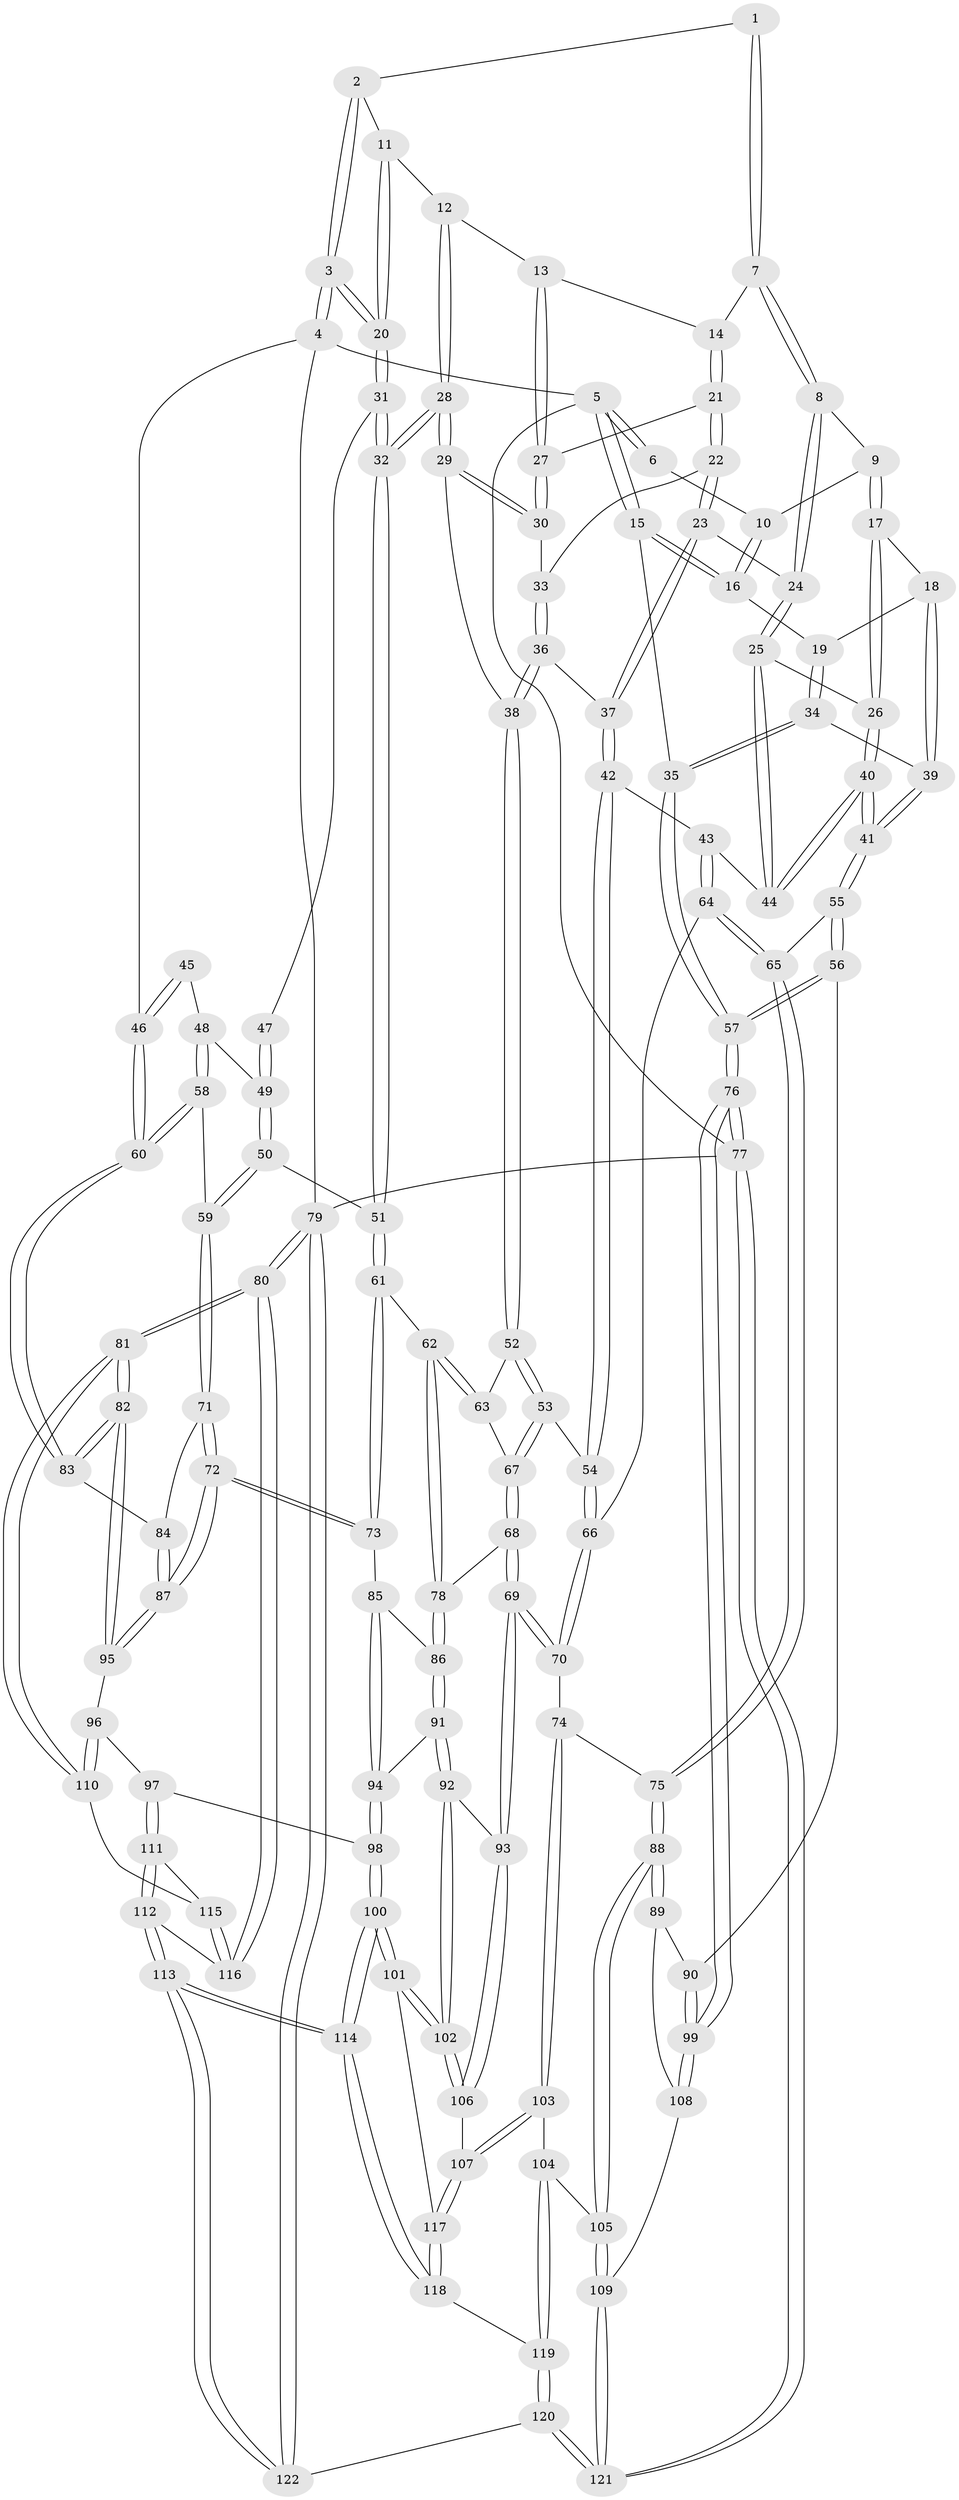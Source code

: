 // coarse degree distribution, {6: 0.09411764705882353, 5: 0.5529411764705883, 4: 0.27058823529411763, 3: 0.058823529411764705, 7: 0.023529411764705882}
// Generated by graph-tools (version 1.1) at 2025/04/03/04/25 22:04:52]
// undirected, 122 vertices, 302 edges
graph export_dot {
graph [start="1"]
  node [color=gray90,style=filled];
  1 [pos="+0.4072388422130164+0"];
  2 [pos="+0.5493564422410759+0"];
  3 [pos="+1+0"];
  4 [pos="+1+0"];
  5 [pos="+0+0"];
  6 [pos="+0.38895907412903696+0"];
  7 [pos="+0.41291288759529154+0.06189792178103165"];
  8 [pos="+0.3245816478034752+0.13288322217941778"];
  9 [pos="+0.2522094356423815+0.03989388163196682"];
  10 [pos="+0.25164055927464296+0.035388238903071426"];
  11 [pos="+0.6334517605247789+0.03586179155119436"];
  12 [pos="+0.5750251454120024+0.12580380245256095"];
  13 [pos="+0.5543446878718072+0.13484799896085806"];
  14 [pos="+0.4232661364780116+0.0874683239646636"];
  15 [pos="+0+0"];
  16 [pos="+0.12309564513460462+0.0791143828116027"];
  17 [pos="+0.23493551162211843+0.18535834905565365"];
  18 [pos="+0.18438384469703806+0.18130894139284473"];
  19 [pos="+0.15556473255507372+0.1608134304088673"];
  20 [pos="+0.7153523714034543+0.09853158083946219"];
  21 [pos="+0.4264345775664912+0.15259892157416236"];
  22 [pos="+0.4203292010539809+0.17676831663353698"];
  23 [pos="+0.3026867492606415+0.19652209583169641"];
  24 [pos="+0.30030813458942834+0.1954277593548238"];
  25 [pos="+0.27133043160576215+0.19870869089039267"];
  26 [pos="+0.24609022735724853+0.19319578213219585"];
  27 [pos="+0.5287383806714232+0.164154966564246"];
  28 [pos="+0.6361051146663417+0.2953775301309462"];
  29 [pos="+0.5328502172128835+0.29023956607952484"];
  30 [pos="+0.5139400166752961+0.21163064743574697"];
  31 [pos="+0.7627274859940728+0.16222286281690412"];
  32 [pos="+0.6705407670923493+0.3098631366962588"];
  33 [pos="+0.42213133872812764+0.18107427968783504"];
  34 [pos="+0.046671071500348826+0.21463238693686476"];
  35 [pos="+0+0.14246163976441004"];
  36 [pos="+0.4240195690298733+0.25842020411885325"];
  37 [pos="+0.36225375737867355+0.2800366029614048"];
  38 [pos="+0.4978546332227388+0.3071130396496394"];
  39 [pos="+0.12722101622914153+0.2903662191907481"];
  40 [pos="+0.18400219167551737+0.37094671718243327"];
  41 [pos="+0.14963466363554428+0.3877685003660815"];
  42 [pos="+0.32998876274373834+0.3611047729335205"];
  43 [pos="+0.31237338641501666+0.359541972554289"];
  44 [pos="+0.2844409513423377+0.3548047474983235"];
  45 [pos="+0.884713311631594+0.11451144279962895"];
  46 [pos="+1+0"];
  47 [pos="+0.7966484106783395+0.16202618453918624"];
  48 [pos="+0.968069586595288+0.2774858390856402"];
  49 [pos="+0.8628064562763853+0.2591039794469831"];
  50 [pos="+0.8081659514611981+0.38874298557232195"];
  51 [pos="+0.6856445887746808+0.3485351632467928"];
  52 [pos="+0.4812866288613854+0.3420697987624927"];
  53 [pos="+0.4080562628614871+0.4049274548684791"];
  54 [pos="+0.3600073199195789+0.3893205252922824"];
  55 [pos="+0.1145206017601842+0.4391028157970253"];
  56 [pos="+0.0009649124377679828+0.4508964687964186"];
  57 [pos="+0+0.41759222533894486"];
  58 [pos="+1+0.3468037169547172"];
  59 [pos="+0.8336758907589846+0.41036374139887344"];
  60 [pos="+1+0.358558837923488"];
  61 [pos="+0.6366793328936883+0.4497409650814894"];
  62 [pos="+0.6023385463505628+0.4660679211221504"];
  63 [pos="+0.5389583876664735+0.42423358813516326"];
  64 [pos="+0.2728665699475896+0.46780077103387735"];
  65 [pos="+0.16482294524821067+0.4970397473509266"];
  66 [pos="+0.31924388651458+0.46583630468289927"];
  67 [pos="+0.4275021596348815+0.45146229665710813"];
  68 [pos="+0.4440022750354747+0.5387226712653715"];
  69 [pos="+0.39544619643476464+0.613710076523929"];
  70 [pos="+0.3540967837739256+0.613534570559274"];
  71 [pos="+0.8353265377689615+0.47666731330497075"];
  72 [pos="+0.8284325840554367+0.5688453180948403"];
  73 [pos="+0.7254314817653708+0.567673852943556"];
  74 [pos="+0.34175447674069254+0.6165442600922009"];
  75 [pos="+0.20242741415592036+0.5677676406359651"];
  76 [pos="+0+0.6872867020994695"];
  77 [pos="+0+1"];
  78 [pos="+0.562518271757005+0.5120478433625651"];
  79 [pos="+1+1"];
  80 [pos="+1+1"];
  81 [pos="+1+1"];
  82 [pos="+1+0.6144652015373253"];
  83 [pos="+1+0.39248612300254315"];
  84 [pos="+0.996947268386042+0.4857879257818751"];
  85 [pos="+0.7117141656000392+0.5831256933521105"];
  86 [pos="+0.5913113115558933+0.5969561274163712"];
  87 [pos="+0.8435384549167063+0.5852340437073398"];
  88 [pos="+0.121534137157886+0.6995598539332138"];
  89 [pos="+0.0967493082449455+0.6872619682885628"];
  90 [pos="+0.05459404638531637+0.6392332384889322"];
  91 [pos="+0.578341163987503+0.6448286058527252"];
  92 [pos="+0.5021046110032517+0.6989314464195776"];
  93 [pos="+0.4092027883716045+0.629756815728722"];
  94 [pos="+0.677527594809521+0.6797791643198569"];
  95 [pos="+0.8742361870866582+0.6473569873340307"];
  96 [pos="+0.8724602346630836+0.6534777461568272"];
  97 [pos="+0.761630405112195+0.7237257684067091"];
  98 [pos="+0.6887071747790346+0.7138999736316196"];
  99 [pos="+0+0.688112847284724"];
  100 [pos="+0.5798339655155036+0.8679482898381506"];
  101 [pos="+0.5418950268821674+0.8194940578291029"];
  102 [pos="+0.5334156296107249+0.8027645650845636"];
  103 [pos="+0.2865879468165499+0.7223949568659692"];
  104 [pos="+0.15873534601328018+0.7624894727273333"];
  105 [pos="+0.1357528645433276+0.7544877393558782"];
  106 [pos="+0.3780790424153011+0.779613633653948"];
  107 [pos="+0.3291025079533267+0.8232630777118078"];
  108 [pos="+0+0.7121578550095392"];
  109 [pos="+0.08665566684868692+0.8061266495502486"];
  110 [pos="+0.8969958576730208+0.752095922842149"];
  111 [pos="+0.772628639052595+0.7969666119406219"];
  112 [pos="+0.7595865779734465+0.8852241886514222"];
  113 [pos="+0.6072761411883961+0.9590518288650043"];
  114 [pos="+0.5988586346165466+0.945105676350501"];
  115 [pos="+0.8947514148172198+0.7563441777980928"];
  116 [pos="+0.8527354103029163+0.8859312211214997"];
  117 [pos="+0.3271404267162471+0.8410279649147099"];
  118 [pos="+0.296793301045495+0.907320739440655"];
  119 [pos="+0.2804484025705844+0.9189443836221903"];
  120 [pos="+0.10759260304267404+1"];
  121 [pos="+0+1"];
  122 [pos="+0.6103069880083126+1"];
  1 -- 2;
  1 -- 7;
  1 -- 7;
  2 -- 3;
  2 -- 3;
  2 -- 11;
  3 -- 4;
  3 -- 4;
  3 -- 20;
  3 -- 20;
  4 -- 5;
  4 -- 46;
  4 -- 79;
  5 -- 6;
  5 -- 6;
  5 -- 15;
  5 -- 15;
  5 -- 77;
  6 -- 10;
  7 -- 8;
  7 -- 8;
  7 -- 14;
  8 -- 9;
  8 -- 24;
  8 -- 24;
  9 -- 10;
  9 -- 17;
  9 -- 17;
  10 -- 16;
  10 -- 16;
  11 -- 12;
  11 -- 20;
  11 -- 20;
  12 -- 13;
  12 -- 28;
  12 -- 28;
  13 -- 14;
  13 -- 27;
  13 -- 27;
  14 -- 21;
  14 -- 21;
  15 -- 16;
  15 -- 16;
  15 -- 35;
  16 -- 19;
  17 -- 18;
  17 -- 26;
  17 -- 26;
  18 -- 19;
  18 -- 39;
  18 -- 39;
  19 -- 34;
  19 -- 34;
  20 -- 31;
  20 -- 31;
  21 -- 22;
  21 -- 22;
  21 -- 27;
  22 -- 23;
  22 -- 23;
  22 -- 33;
  23 -- 24;
  23 -- 37;
  23 -- 37;
  24 -- 25;
  24 -- 25;
  25 -- 26;
  25 -- 44;
  25 -- 44;
  26 -- 40;
  26 -- 40;
  27 -- 30;
  27 -- 30;
  28 -- 29;
  28 -- 29;
  28 -- 32;
  28 -- 32;
  29 -- 30;
  29 -- 30;
  29 -- 38;
  30 -- 33;
  31 -- 32;
  31 -- 32;
  31 -- 47;
  32 -- 51;
  32 -- 51;
  33 -- 36;
  33 -- 36;
  34 -- 35;
  34 -- 35;
  34 -- 39;
  35 -- 57;
  35 -- 57;
  36 -- 37;
  36 -- 38;
  36 -- 38;
  37 -- 42;
  37 -- 42;
  38 -- 52;
  38 -- 52;
  39 -- 41;
  39 -- 41;
  40 -- 41;
  40 -- 41;
  40 -- 44;
  40 -- 44;
  41 -- 55;
  41 -- 55;
  42 -- 43;
  42 -- 54;
  42 -- 54;
  43 -- 44;
  43 -- 64;
  43 -- 64;
  45 -- 46;
  45 -- 46;
  45 -- 48;
  46 -- 60;
  46 -- 60;
  47 -- 49;
  47 -- 49;
  48 -- 49;
  48 -- 58;
  48 -- 58;
  49 -- 50;
  49 -- 50;
  50 -- 51;
  50 -- 59;
  50 -- 59;
  51 -- 61;
  51 -- 61;
  52 -- 53;
  52 -- 53;
  52 -- 63;
  53 -- 54;
  53 -- 67;
  53 -- 67;
  54 -- 66;
  54 -- 66;
  55 -- 56;
  55 -- 56;
  55 -- 65;
  56 -- 57;
  56 -- 57;
  56 -- 90;
  57 -- 76;
  57 -- 76;
  58 -- 59;
  58 -- 60;
  58 -- 60;
  59 -- 71;
  59 -- 71;
  60 -- 83;
  60 -- 83;
  61 -- 62;
  61 -- 73;
  61 -- 73;
  62 -- 63;
  62 -- 63;
  62 -- 78;
  62 -- 78;
  63 -- 67;
  64 -- 65;
  64 -- 65;
  64 -- 66;
  65 -- 75;
  65 -- 75;
  66 -- 70;
  66 -- 70;
  67 -- 68;
  67 -- 68;
  68 -- 69;
  68 -- 69;
  68 -- 78;
  69 -- 70;
  69 -- 70;
  69 -- 93;
  69 -- 93;
  70 -- 74;
  71 -- 72;
  71 -- 72;
  71 -- 84;
  72 -- 73;
  72 -- 73;
  72 -- 87;
  72 -- 87;
  73 -- 85;
  74 -- 75;
  74 -- 103;
  74 -- 103;
  75 -- 88;
  75 -- 88;
  76 -- 77;
  76 -- 77;
  76 -- 99;
  76 -- 99;
  77 -- 121;
  77 -- 121;
  77 -- 79;
  78 -- 86;
  78 -- 86;
  79 -- 80;
  79 -- 80;
  79 -- 122;
  79 -- 122;
  80 -- 81;
  80 -- 81;
  80 -- 116;
  80 -- 116;
  81 -- 82;
  81 -- 82;
  81 -- 110;
  81 -- 110;
  82 -- 83;
  82 -- 83;
  82 -- 95;
  82 -- 95;
  83 -- 84;
  84 -- 87;
  84 -- 87;
  85 -- 86;
  85 -- 94;
  85 -- 94;
  86 -- 91;
  86 -- 91;
  87 -- 95;
  87 -- 95;
  88 -- 89;
  88 -- 89;
  88 -- 105;
  88 -- 105;
  89 -- 90;
  89 -- 108;
  90 -- 99;
  90 -- 99;
  91 -- 92;
  91 -- 92;
  91 -- 94;
  92 -- 93;
  92 -- 102;
  92 -- 102;
  93 -- 106;
  93 -- 106;
  94 -- 98;
  94 -- 98;
  95 -- 96;
  96 -- 97;
  96 -- 110;
  96 -- 110;
  97 -- 98;
  97 -- 111;
  97 -- 111;
  98 -- 100;
  98 -- 100;
  99 -- 108;
  99 -- 108;
  100 -- 101;
  100 -- 101;
  100 -- 114;
  100 -- 114;
  101 -- 102;
  101 -- 102;
  101 -- 117;
  102 -- 106;
  102 -- 106;
  103 -- 104;
  103 -- 107;
  103 -- 107;
  104 -- 105;
  104 -- 119;
  104 -- 119;
  105 -- 109;
  105 -- 109;
  106 -- 107;
  107 -- 117;
  107 -- 117;
  108 -- 109;
  109 -- 121;
  109 -- 121;
  110 -- 115;
  111 -- 112;
  111 -- 112;
  111 -- 115;
  112 -- 113;
  112 -- 113;
  112 -- 116;
  113 -- 114;
  113 -- 114;
  113 -- 122;
  113 -- 122;
  114 -- 118;
  114 -- 118;
  115 -- 116;
  115 -- 116;
  117 -- 118;
  117 -- 118;
  118 -- 119;
  119 -- 120;
  119 -- 120;
  120 -- 121;
  120 -- 121;
  120 -- 122;
}
